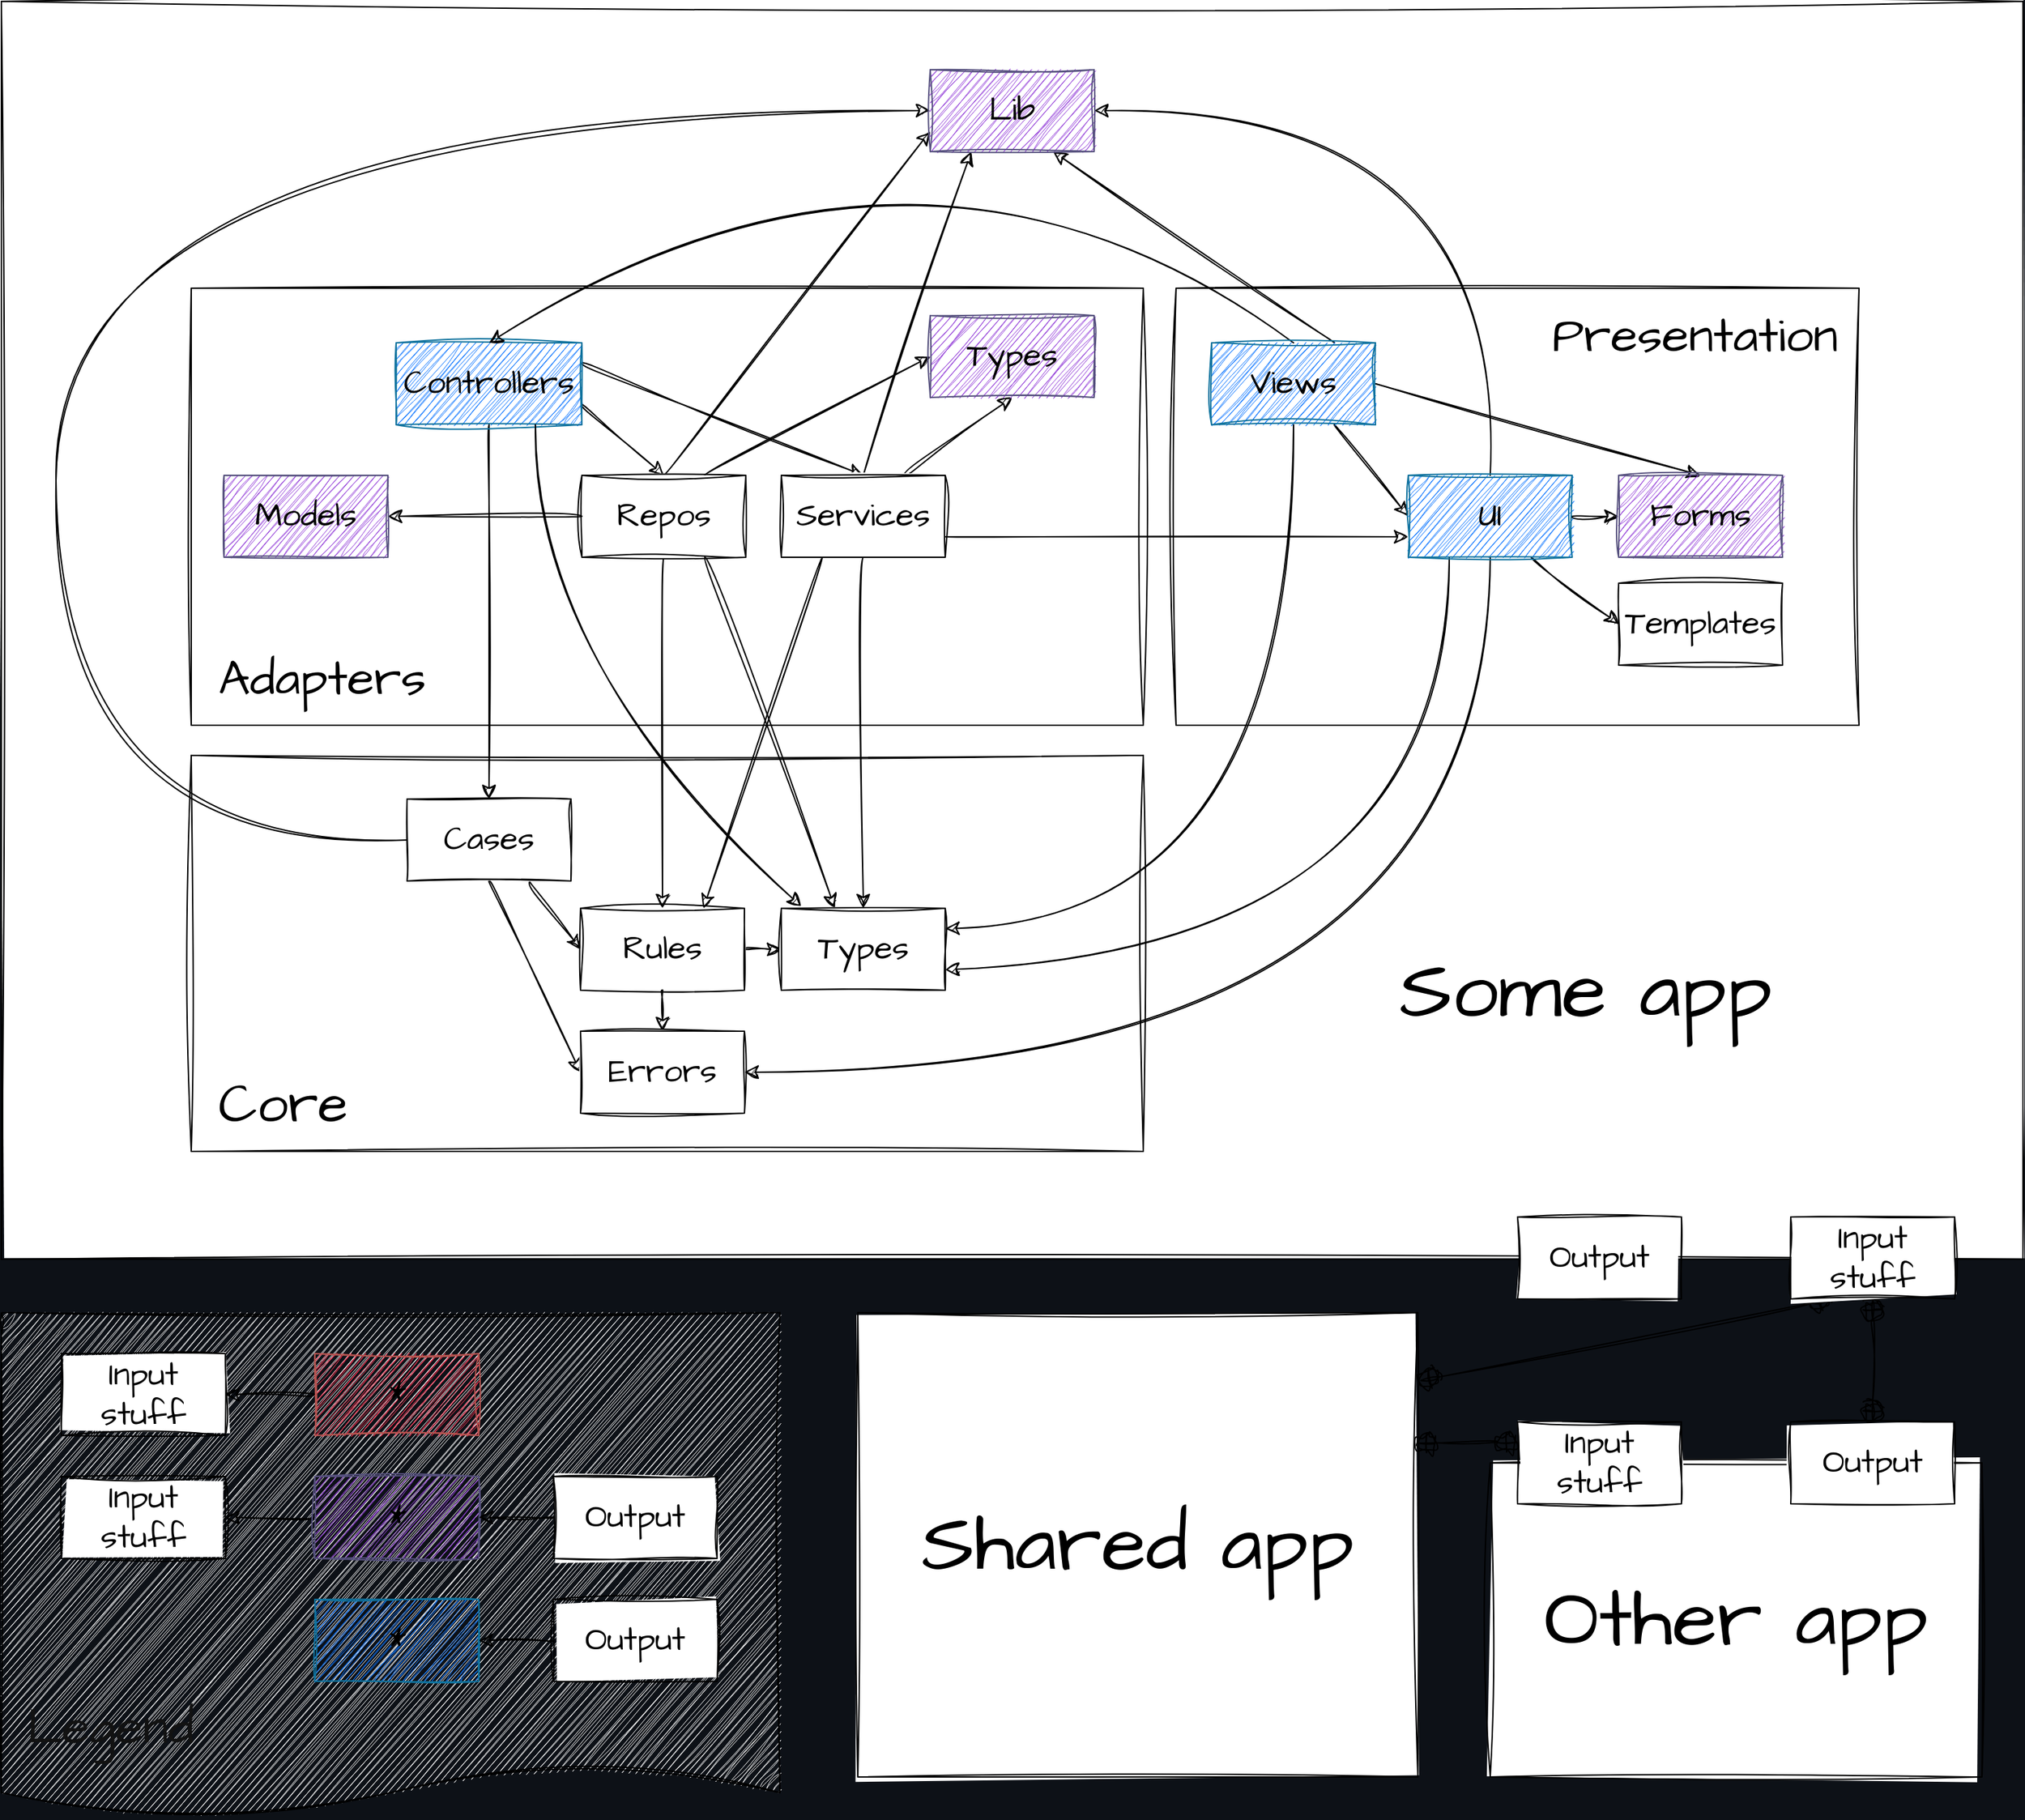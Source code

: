 <mxfile version="23.1.6" type="device">
  <diagram name="Страница — 1" id="mVnU4jTq70OQOzZevwu1">
    <mxGraphModel dx="3011" dy="1306" grid="1" gridSize="10" guides="1" tooltips="1" connect="1" arrows="1" fold="1" page="1" pageScale="1" pageWidth="827" pageHeight="1169" background="#0d1117" math="0" shadow="0">
      <root>
        <mxCell id="0" />
        <mxCell id="1" parent="0" />
        <mxCell id="TKcfGHtTZ0yKfoIuQ_Uf-179" value="" style="rounded=0;whiteSpace=wrap;html=1;hachureGap=4;sketch=1;curveFitting=1;jiggle=2;" parent="1" vertex="1">
          <mxGeometry x="-160" y="1120" width="1480" height="921" as="geometry" />
        </mxCell>
        <mxCell id="TKcfGHtTZ0yKfoIuQ_Uf-108" value="" style="rounded=0;whiteSpace=wrap;html=1;hachureGap=4;sketch=1;curveFitting=1;jiggle=2;" parent="1" vertex="1">
          <mxGeometry x="700" y="1330" width="500" height="320" as="geometry" />
        </mxCell>
        <mxCell id="TKcfGHtTZ0yKfoIuQ_Uf-106" value="" style="rounded=0;whiteSpace=wrap;html=1;hachureGap=4;sketch=1;curveFitting=1;jiggle=2;" parent="1" vertex="1">
          <mxGeometry x="-21" y="1330" width="697" height="320" as="geometry" />
        </mxCell>
        <mxCell id="TKcfGHtTZ0yKfoIuQ_Uf-49" value="" style="rounded=0;whiteSpace=wrap;html=1;hachureGap=4;sketch=1;curveFitting=1;jiggle=2;" parent="1" vertex="1">
          <mxGeometry x="-21" y="1672" width="697" height="290" as="geometry" />
        </mxCell>
        <mxCell id="TKcfGHtTZ0yKfoIuQ_Uf-29" style="edgeStyle=none;curved=1;rounded=0;hachureGap=4;orthogonalLoop=1;jettySize=auto;html=1;exitX=0.5;exitY=1;exitDx=0;exitDy=0;entryX=0.5;entryY=0;entryDx=0;entryDy=0;fontSize=12;startSize=8;endSize=8;sketch=1;curveFitting=1;jiggle=2;" parent="1" source="UX74rwGG2f7QxYB9D0yo-84" target="TKcfGHtTZ0yKfoIuQ_Uf-8" edge="1">
          <mxGeometry relative="1" as="geometry" />
        </mxCell>
        <mxCell id="TKcfGHtTZ0yKfoIuQ_Uf-30" style="edgeStyle=none;curved=1;rounded=0;hachureGap=4;orthogonalLoop=1;jettySize=auto;html=1;exitX=1;exitY=0.5;exitDx=0;exitDy=0;entryX=0;entryY=0.5;entryDx=0;entryDy=0;fontSize=12;startSize=8;endSize=8;sketch=1;curveFitting=1;jiggle=2;" parent="1" source="UX74rwGG2f7QxYB9D0yo-84" target="TKcfGHtTZ0yKfoIuQ_Uf-7" edge="1">
          <mxGeometry relative="1" as="geometry" />
        </mxCell>
        <mxCell id="UX74rwGG2f7QxYB9D0yo-84" value="Rules" style="rounded=0;whiteSpace=wrap;html=1;hachureGap=4;fontFamily=Architects Daughter;fontSource=https%3A%2F%2Ffonts.googleapis.com%2Fcss%3Ffamily%3DArchitects%2BDaughter;fontSize=24;sketch=1;curveFitting=1;jiggle=2;" parent="1" vertex="1">
          <mxGeometry x="264" y="1784" width="120" height="60" as="geometry" />
        </mxCell>
        <mxCell id="TKcfGHtTZ0yKfoIuQ_Uf-31" style="edgeStyle=none;curved=1;rounded=0;hachureGap=4;orthogonalLoop=1;jettySize=auto;html=1;exitX=0.5;exitY=1;exitDx=0;exitDy=0;entryX=0;entryY=0.5;entryDx=0;entryDy=0;fontSize=12;startSize=8;endSize=8;sketch=1;curveFitting=1;jiggle=2;" parent="1" source="UX74rwGG2f7QxYB9D0yo-86" target="TKcfGHtTZ0yKfoIuQ_Uf-8" edge="1">
          <mxGeometry relative="1" as="geometry" />
        </mxCell>
        <mxCell id="TKcfGHtTZ0yKfoIuQ_Uf-33" style="edgeStyle=none;curved=1;rounded=0;hachureGap=4;orthogonalLoop=1;jettySize=auto;html=1;exitX=0.75;exitY=1;exitDx=0;exitDy=0;entryX=0;entryY=0.5;entryDx=0;entryDy=0;fontSize=12;startSize=8;endSize=8;sketch=1;curveFitting=1;jiggle=2;" parent="1" source="UX74rwGG2f7QxYB9D0yo-86" target="UX74rwGG2f7QxYB9D0yo-84" edge="1">
          <mxGeometry relative="1" as="geometry" />
        </mxCell>
        <mxCell id="UX74rwGG2f7QxYB9D0yo-86" value="Cases" style="rounded=0;whiteSpace=wrap;html=1;hachureGap=4;fontFamily=Architects Daughter;fontSource=https%3A%2F%2Ffonts.googleapis.com%2Fcss%3Ffamily%3DArchitects%2BDaughter;fontSize=24;sketch=1;curveFitting=1;jiggle=2;" parent="1" vertex="1">
          <mxGeometry x="137" y="1704" width="120" height="60" as="geometry" />
        </mxCell>
        <mxCell id="TKcfGHtTZ0yKfoIuQ_Uf-40" style="edgeStyle=none;curved=1;rounded=0;hachureGap=4;orthogonalLoop=1;jettySize=auto;html=1;exitX=1;exitY=0.75;exitDx=0;exitDy=0;entryX=0.5;entryY=0;entryDx=0;entryDy=0;fontSize=12;startSize=8;endSize=8;sketch=1;curveFitting=1;jiggle=2;" parent="1" source="_jhVTj18RMerrXNWrsl8-9" target="TKcfGHtTZ0yKfoIuQ_Uf-2" edge="1">
          <mxGeometry relative="1" as="geometry" />
        </mxCell>
        <mxCell id="TKcfGHtTZ0yKfoIuQ_Uf-41" style="edgeStyle=none;curved=1;rounded=0;hachureGap=4;orthogonalLoop=1;jettySize=auto;html=1;exitX=1;exitY=0.25;exitDx=0;exitDy=0;entryX=0.5;entryY=0;entryDx=0;entryDy=0;fontSize=12;startSize=8;endSize=8;sketch=1;curveFitting=1;jiggle=2;" parent="1" source="_jhVTj18RMerrXNWrsl8-9" target="hDsHlZ-aKoO3E3blfvCy-31" edge="1">
          <mxGeometry relative="1" as="geometry" />
        </mxCell>
        <mxCell id="TKcfGHtTZ0yKfoIuQ_Uf-51" style="edgeStyle=none;curved=1;rounded=0;hachureGap=4;orthogonalLoop=1;jettySize=auto;html=1;exitX=0.5;exitY=1;exitDx=0;exitDy=0;entryX=0.5;entryY=0;entryDx=0;entryDy=0;fontSize=12;startSize=8;endSize=8;sketch=1;curveFitting=1;jiggle=2;" parent="1" source="_jhVTj18RMerrXNWrsl8-9" target="UX74rwGG2f7QxYB9D0yo-86" edge="1">
          <mxGeometry relative="1" as="geometry" />
        </mxCell>
        <mxCell id="_jhVTj18RMerrXNWrsl8-9" value="Controllers" style="rounded=0;whiteSpace=wrap;html=1;hachureGap=4;fontFamily=Architects Daughter;fontSource=https%3A%2F%2Ffonts.googleapis.com%2Fcss%3Ffamily%3DArchitects%2BDaughter;fontSize=24;fillColor=#0D76FF;strokeColor=#10739e;sketch=1;curveFitting=1;jiggle=2;" parent="1" vertex="1">
          <mxGeometry x="129" y="1370" width="136" height="60" as="geometry" />
        </mxCell>
        <mxCell id="TKcfGHtTZ0yKfoIuQ_Uf-53" style="edgeStyle=none;curved=1;rounded=0;hachureGap=4;orthogonalLoop=1;jettySize=auto;html=1;exitX=0.5;exitY=1;exitDx=0;exitDy=0;entryX=0.5;entryY=0;entryDx=0;entryDy=0;fontSize=12;startSize=8;endSize=8;sketch=1;curveFitting=1;jiggle=2;" parent="1" source="hDsHlZ-aKoO3E3blfvCy-31" target="TKcfGHtTZ0yKfoIuQ_Uf-7" edge="1">
          <mxGeometry relative="1" as="geometry" />
        </mxCell>
        <mxCell id="TKcfGHtTZ0yKfoIuQ_Uf-55" style="edgeStyle=none;curved=1;rounded=0;hachureGap=4;orthogonalLoop=1;jettySize=auto;html=1;exitX=0.25;exitY=1;exitDx=0;exitDy=0;entryX=0.75;entryY=0;entryDx=0;entryDy=0;fontSize=12;startSize=8;endSize=8;sketch=1;curveFitting=1;jiggle=2;" parent="1" source="hDsHlZ-aKoO3E3blfvCy-31" target="UX74rwGG2f7QxYB9D0yo-84" edge="1">
          <mxGeometry relative="1" as="geometry" />
        </mxCell>
        <mxCell id="TKcfGHtTZ0yKfoIuQ_Uf-114" style="edgeStyle=none;curved=1;rounded=0;hachureGap=4;orthogonalLoop=1;jettySize=auto;html=1;exitX=0.75;exitY=0;exitDx=0;exitDy=0;entryX=0.5;entryY=1;entryDx=0;entryDy=0;fontSize=12;startSize=8;endSize=8;sketch=1;curveFitting=1;jiggle=2;" parent="1" source="hDsHlZ-aKoO3E3blfvCy-31" target="TKcfGHtTZ0yKfoIuQ_Uf-113" edge="1">
          <mxGeometry relative="1" as="geometry" />
        </mxCell>
        <mxCell id="TKcfGHtTZ0yKfoIuQ_Uf-125" style="edgeStyle=none;curved=1;rounded=0;hachureGap=4;orthogonalLoop=1;jettySize=auto;html=1;exitX=1;exitY=0.75;exitDx=0;exitDy=0;entryX=0;entryY=0.75;entryDx=0;entryDy=0;fontSize=12;startSize=8;endSize=8;sketch=1;curveFitting=1;jiggle=2;" parent="1" source="hDsHlZ-aKoO3E3blfvCy-31" target="TKcfGHtTZ0yKfoIuQ_Uf-71" edge="1">
          <mxGeometry relative="1" as="geometry" />
        </mxCell>
        <mxCell id="TKcfGHtTZ0yKfoIuQ_Uf-146" style="edgeStyle=none;curved=1;rounded=0;hachureGap=4;orthogonalLoop=1;jettySize=auto;html=1;exitX=0.5;exitY=0;exitDx=0;exitDy=0;entryX=0.25;entryY=1;entryDx=0;entryDy=0;fontSize=12;startSize=8;endSize=8;sketch=1;curveFitting=1;jiggle=2;" parent="1" source="hDsHlZ-aKoO3E3blfvCy-31" target="TKcfGHtTZ0yKfoIuQ_Uf-134" edge="1">
          <mxGeometry relative="1" as="geometry" />
        </mxCell>
        <mxCell id="hDsHlZ-aKoO3E3blfvCy-31" value="Services" style="rounded=0;whiteSpace=wrap;html=1;hachureGap=4;fontFamily=Architects Daughter;fontSource=https%3A%2F%2Ffonts.googleapis.com%2Fcss%3Ffamily%3DArchitects%2BDaughter;fontSize=24;sketch=1;curveFitting=1;jiggle=2;" parent="1" vertex="1">
          <mxGeometry x="411" y="1467" width="120" height="60" as="geometry" />
        </mxCell>
        <mxCell id="TKcfGHtTZ0yKfoIuQ_Uf-52" style="edgeStyle=none;curved=1;rounded=0;hachureGap=4;orthogonalLoop=1;jettySize=auto;html=1;exitX=0.5;exitY=1;exitDx=0;exitDy=0;entryX=0.5;entryY=0;entryDx=0;entryDy=0;fontSize=12;startSize=8;endSize=8;sketch=1;curveFitting=1;jiggle=2;" parent="1" source="TKcfGHtTZ0yKfoIuQ_Uf-2" target="UX74rwGG2f7QxYB9D0yo-84" edge="1">
          <mxGeometry relative="1" as="geometry" />
        </mxCell>
        <mxCell id="TKcfGHtTZ0yKfoIuQ_Uf-115" style="edgeStyle=none;curved=1;rounded=0;hachureGap=4;orthogonalLoop=1;jettySize=auto;html=1;exitX=0.75;exitY=0;exitDx=0;exitDy=0;entryX=0;entryY=0.5;entryDx=0;entryDy=0;fontSize=12;startSize=8;endSize=8;sketch=1;curveFitting=1;jiggle=2;" parent="1" source="TKcfGHtTZ0yKfoIuQ_Uf-2" target="TKcfGHtTZ0yKfoIuQ_Uf-113" edge="1">
          <mxGeometry relative="1" as="geometry" />
        </mxCell>
        <mxCell id="TKcfGHtTZ0yKfoIuQ_Uf-124" style="edgeStyle=none;curved=1;rounded=0;hachureGap=4;orthogonalLoop=1;jettySize=auto;html=1;exitX=0;exitY=0.5;exitDx=0;exitDy=0;entryX=1;entryY=0.5;entryDx=0;entryDy=0;fontSize=12;startSize=8;endSize=8;sketch=1;curveFitting=1;jiggle=2;" parent="1" source="TKcfGHtTZ0yKfoIuQ_Uf-2" target="TKcfGHtTZ0yKfoIuQ_Uf-90" edge="1">
          <mxGeometry relative="1" as="geometry" />
        </mxCell>
        <mxCell id="TKcfGHtTZ0yKfoIuQ_Uf-139" style="edgeStyle=none;curved=1;rounded=0;hachureGap=4;orthogonalLoop=1;jettySize=auto;html=1;exitX=0.5;exitY=0;exitDx=0;exitDy=0;entryX=0;entryY=0.75;entryDx=0;entryDy=0;fontSize=12;startSize=8;endSize=8;sketch=1;curveFitting=1;jiggle=2;" parent="1" source="TKcfGHtTZ0yKfoIuQ_Uf-2" target="TKcfGHtTZ0yKfoIuQ_Uf-134" edge="1">
          <mxGeometry relative="1" as="geometry" />
        </mxCell>
        <mxCell id="TKcfGHtTZ0yKfoIuQ_Uf-2" value="Repos" style="rounded=0;whiteSpace=wrap;html=1;hachureGap=4;fontFamily=Architects Daughter;fontSource=https%3A%2F%2Ffonts.googleapis.com%2Fcss%3Ffamily%3DArchitects%2BDaughter;fontSize=24;sketch=1;curveFitting=1;jiggle=2;" parent="1" vertex="1">
          <mxGeometry x="265" y="1467" width="120" height="60" as="geometry" />
        </mxCell>
        <mxCell id="TKcfGHtTZ0yKfoIuQ_Uf-7" value="Types" style="rounded=0;whiteSpace=wrap;html=1;hachureGap=4;fontFamily=Architects Daughter;fontSource=https%3A%2F%2Ffonts.googleapis.com%2Fcss%3Ffamily%3DArchitects%2BDaughter;fontSize=24;sketch=1;curveFitting=1;jiggle=2;" parent="1" vertex="1">
          <mxGeometry x="411" y="1784" width="120" height="60" as="geometry" />
        </mxCell>
        <mxCell id="TKcfGHtTZ0yKfoIuQ_Uf-8" value="Errors" style="rounded=0;whiteSpace=wrap;html=1;hachureGap=4;fontFamily=Architects Daughter;fontSource=https%3A%2F%2Ffonts.googleapis.com%2Fcss%3Ffamily%3DArchitects%2BDaughter;fontSize=24;sketch=1;curveFitting=1;jiggle=2;" parent="1" vertex="1">
          <mxGeometry x="264" y="1874" width="120" height="60" as="geometry" />
        </mxCell>
        <mxCell id="TKcfGHtTZ0yKfoIuQ_Uf-50" value="Core" style="text;html=1;align=left;verticalAlign=middle;whiteSpace=wrap;rounded=0;fontSize=40;fontFamily=Architects Daughter;fontSource=https%3A%2F%2Ffonts.googleapis.com%2Fcss%3Ffamily%3DArchitects%2BDaughter;sketch=1;curveFitting=1;jiggle=2;" parent="1" vertex="1">
          <mxGeometry x="-3.5" y="1913" width="60" height="30" as="geometry" />
        </mxCell>
        <mxCell id="TKcfGHtTZ0yKfoIuQ_Uf-54" style="edgeStyle=none;curved=1;rounded=0;hachureGap=4;orthogonalLoop=1;jettySize=auto;html=1;exitX=0.75;exitY=1;exitDx=0;exitDy=0;entryX=0.327;entryY=-0.006;entryDx=0;entryDy=0;entryPerimeter=0;fontSize=12;startSize=8;endSize=8;sketch=1;curveFitting=1;jiggle=2;" parent="1" source="TKcfGHtTZ0yKfoIuQ_Uf-2" target="TKcfGHtTZ0yKfoIuQ_Uf-7" edge="1">
          <mxGeometry relative="1" as="geometry" />
        </mxCell>
        <mxCell id="TKcfGHtTZ0yKfoIuQ_Uf-59" style="edgeStyle=none;curved=1;rounded=0;hachureGap=4;orthogonalLoop=1;jettySize=auto;html=1;exitX=0.75;exitY=1;exitDx=0;exitDy=0;entryX=0.122;entryY=-0.025;entryDx=0;entryDy=0;entryPerimeter=0;fontSize=12;startSize=8;endSize=8;sketch=1;curveFitting=1;jiggle=2;" parent="1" source="_jhVTj18RMerrXNWrsl8-9" target="TKcfGHtTZ0yKfoIuQ_Uf-7" edge="1">
          <mxGeometry relative="1" as="geometry">
            <Array as="points">
              <mxPoint x="231" y="1610" />
            </Array>
          </mxGeometry>
        </mxCell>
        <mxCell id="TKcfGHtTZ0yKfoIuQ_Uf-76" style="edgeStyle=none;curved=1;rounded=0;hachureGap=4;orthogonalLoop=1;jettySize=auto;html=1;exitX=0.75;exitY=1;exitDx=0;exitDy=0;entryX=0;entryY=0.5;entryDx=0;entryDy=0;fontSize=12;startSize=8;endSize=8;sketch=1;curveFitting=1;jiggle=2;" parent="1" source="TKcfGHtTZ0yKfoIuQ_Uf-62" target="TKcfGHtTZ0yKfoIuQ_Uf-71" edge="1">
          <mxGeometry relative="1" as="geometry" />
        </mxCell>
        <mxCell id="TKcfGHtTZ0yKfoIuQ_Uf-77" style="edgeStyle=none;curved=1;rounded=0;hachureGap=4;orthogonalLoop=1;jettySize=auto;html=1;exitX=1;exitY=0.5;exitDx=0;exitDy=0;entryX=0.5;entryY=0;entryDx=0;entryDy=0;fontSize=12;startSize=8;endSize=8;sketch=1;curveFitting=1;jiggle=2;" parent="1" source="TKcfGHtTZ0yKfoIuQ_Uf-62" target="TKcfGHtTZ0yKfoIuQ_Uf-73" edge="1">
          <mxGeometry relative="1" as="geometry" />
        </mxCell>
        <mxCell id="TKcfGHtTZ0yKfoIuQ_Uf-83" style="edgeStyle=none;curved=1;rounded=0;hachureGap=4;orthogonalLoop=1;jettySize=auto;html=1;exitX=0.5;exitY=0;exitDx=0;exitDy=0;entryX=0.5;entryY=0;entryDx=0;entryDy=0;fontSize=12;startSize=8;endSize=8;sketch=1;curveFitting=1;jiggle=2;" parent="1" source="TKcfGHtTZ0yKfoIuQ_Uf-62" target="_jhVTj18RMerrXNWrsl8-9" edge="1">
          <mxGeometry relative="1" as="geometry">
            <Array as="points">
              <mxPoint x="520" y="1170" />
            </Array>
          </mxGeometry>
        </mxCell>
        <mxCell id="TKcfGHtTZ0yKfoIuQ_Uf-110" style="edgeStyle=none;curved=1;rounded=0;hachureGap=4;orthogonalLoop=1;jettySize=auto;html=1;exitX=0.5;exitY=1;exitDx=0;exitDy=0;entryX=1;entryY=0.25;entryDx=0;entryDy=0;fontSize=12;startSize=8;endSize=8;sketch=1;curveFitting=1;jiggle=2;" parent="1" source="TKcfGHtTZ0yKfoIuQ_Uf-62" target="TKcfGHtTZ0yKfoIuQ_Uf-7" edge="1">
          <mxGeometry relative="1" as="geometry">
            <Array as="points">
              <mxPoint x="786" y="1790" />
            </Array>
          </mxGeometry>
        </mxCell>
        <mxCell id="TKcfGHtTZ0yKfoIuQ_Uf-137" style="edgeStyle=none;curved=1;rounded=0;hachureGap=4;orthogonalLoop=1;jettySize=auto;html=1;exitX=0.75;exitY=0;exitDx=0;exitDy=0;entryX=0.75;entryY=1;entryDx=0;entryDy=0;fontSize=12;startSize=8;endSize=8;sketch=1;curveFitting=1;jiggle=2;" parent="1" source="TKcfGHtTZ0yKfoIuQ_Uf-62" target="TKcfGHtTZ0yKfoIuQ_Uf-134" edge="1">
          <mxGeometry relative="1" as="geometry" />
        </mxCell>
        <mxCell id="TKcfGHtTZ0yKfoIuQ_Uf-62" value="Views" style="rounded=0;whiteSpace=wrap;html=1;hachureGap=4;fontFamily=Architects Daughter;fontSource=https%3A%2F%2Ffonts.googleapis.com%2Fcss%3Ffamily%3DArchitects%2BDaughter;fontSize=24;fillColor=#0D76FF;strokeColor=#10739e;sketch=1;curveFitting=1;jiggle=2;" parent="1" vertex="1">
          <mxGeometry x="726" y="1370" width="120" height="60" as="geometry" />
        </mxCell>
        <mxCell id="TKcfGHtTZ0yKfoIuQ_Uf-138" style="edgeStyle=none;curved=1;rounded=0;hachureGap=4;orthogonalLoop=1;jettySize=auto;html=1;exitX=0;exitY=0.5;exitDx=0;exitDy=0;entryX=0;entryY=0.5;entryDx=0;entryDy=0;fontSize=12;startSize=8;endSize=8;sketch=1;curveFitting=1;jiggle=2;" parent="1" source="UX74rwGG2f7QxYB9D0yo-86" target="TKcfGHtTZ0yKfoIuQ_Uf-134" edge="1">
          <mxGeometry relative="1" as="geometry">
            <Array as="points">
              <mxPoint x="-120" y="1742" />
              <mxPoint x="-120" y="1200" />
            </Array>
            <mxPoint x="3" y="1822.0" as="sourcePoint" />
          </mxGeometry>
        </mxCell>
        <mxCell id="TKcfGHtTZ0yKfoIuQ_Uf-70" value="Adapters" style="text;html=1;align=left;verticalAlign=middle;whiteSpace=wrap;rounded=0;fontSize=36;fontFamily=Architects Daughter;fontSource=https%3A%2F%2Ffonts.googleapis.com%2Fcss%3Ffamily%3DArchitects%2BDaughter;sketch=1;curveFitting=1;jiggle=2;" parent="1" vertex="1">
          <mxGeometry x="-3.5" y="1601" width="60" height="30" as="geometry" />
        </mxCell>
        <mxCell id="TKcfGHtTZ0yKfoIuQ_Uf-84" style="edgeStyle=none;curved=1;rounded=0;hachureGap=4;orthogonalLoop=1;jettySize=auto;html=1;exitX=1;exitY=0.5;exitDx=0;exitDy=0;entryX=0;entryY=0.5;entryDx=0;entryDy=0;fontSize=12;startSize=8;endSize=8;sketch=1;curveFitting=1;jiggle=2;" parent="1" source="TKcfGHtTZ0yKfoIuQ_Uf-71" target="TKcfGHtTZ0yKfoIuQ_Uf-73" edge="1">
          <mxGeometry relative="1" as="geometry" />
        </mxCell>
        <mxCell id="TKcfGHtTZ0yKfoIuQ_Uf-85" style="edgeStyle=none;curved=1;rounded=0;hachureGap=4;orthogonalLoop=1;jettySize=auto;html=1;exitX=0.5;exitY=1;exitDx=0;exitDy=0;entryX=1;entryY=0.5;entryDx=0;entryDy=0;fontSize=12;startSize=8;endSize=8;sketch=1;curveFitting=1;jiggle=2;" parent="1" source="TKcfGHtTZ0yKfoIuQ_Uf-71" target="TKcfGHtTZ0yKfoIuQ_Uf-8" edge="1">
          <mxGeometry relative="1" as="geometry">
            <Array as="points">
              <mxPoint x="930" y="1900" />
            </Array>
          </mxGeometry>
        </mxCell>
        <mxCell id="TKcfGHtTZ0yKfoIuQ_Uf-118" style="edgeStyle=none;curved=1;rounded=0;hachureGap=4;orthogonalLoop=1;jettySize=auto;html=1;exitX=0.25;exitY=1;exitDx=0;exitDy=0;entryX=1;entryY=0.75;entryDx=0;entryDy=0;fontSize=12;startSize=8;endSize=8;sketch=1;curveFitting=1;jiggle=2;" parent="1" source="TKcfGHtTZ0yKfoIuQ_Uf-71" target="TKcfGHtTZ0yKfoIuQ_Uf-7" edge="1">
          <mxGeometry relative="1" as="geometry">
            <Array as="points">
              <mxPoint x="900" y="1814" />
            </Array>
          </mxGeometry>
        </mxCell>
        <mxCell id="TKcfGHtTZ0yKfoIuQ_Uf-123" style="edgeStyle=none;curved=1;rounded=0;hachureGap=4;orthogonalLoop=1;jettySize=auto;html=1;exitX=0.75;exitY=1;exitDx=0;exitDy=0;entryX=0;entryY=0.5;entryDx=0;entryDy=0;fontSize=12;startSize=8;endSize=8;sketch=1;curveFitting=1;jiggle=2;" parent="1" source="TKcfGHtTZ0yKfoIuQ_Uf-71" target="TKcfGHtTZ0yKfoIuQ_Uf-121" edge="1">
          <mxGeometry relative="1" as="geometry" />
        </mxCell>
        <mxCell id="TKcfGHtTZ0yKfoIuQ_Uf-136" style="edgeStyle=none;curved=1;rounded=0;hachureGap=4;orthogonalLoop=1;jettySize=auto;html=1;exitX=0.5;exitY=0;exitDx=0;exitDy=0;entryX=1;entryY=0.5;entryDx=0;entryDy=0;fontSize=12;startSize=8;endSize=8;sketch=1;curveFitting=1;jiggle=2;" parent="1" source="TKcfGHtTZ0yKfoIuQ_Uf-71" target="TKcfGHtTZ0yKfoIuQ_Uf-134" edge="1">
          <mxGeometry relative="1" as="geometry">
            <Array as="points">
              <mxPoint x="940" y="1200" />
            </Array>
          </mxGeometry>
        </mxCell>
        <mxCell id="TKcfGHtTZ0yKfoIuQ_Uf-71" value="UI" style="rounded=0;whiteSpace=wrap;html=1;hachureGap=4;fontFamily=Architects Daughter;fontSource=https%3A%2F%2Ffonts.googleapis.com%2Fcss%3Ffamily%3DArchitects%2BDaughter;fontSize=24;fillColor=#0D76FF;strokeColor=#10739e;sketch=1;curveFitting=1;jiggle=2;" parent="1" vertex="1">
          <mxGeometry x="870" y="1467" width="120" height="60" as="geometry" />
        </mxCell>
        <mxCell id="TKcfGHtTZ0yKfoIuQ_Uf-73" value="Forms" style="rounded=0;whiteSpace=wrap;html=1;hachureGap=4;fontFamily=Architects Daughter;fontSource=https%3A%2F%2Ffonts.googleapis.com%2Fcss%3Ffamily%3DArchitects%2BDaughter;fontSize=24;fillColor=#943FD9;strokeColor=#56517e;sketch=1;curveFitting=1;jiggle=2;" parent="1" vertex="1">
          <mxGeometry x="1024" y="1467" width="120" height="60" as="geometry" />
        </mxCell>
        <mxCell id="TKcfGHtTZ0yKfoIuQ_Uf-90" value="Models" style="rounded=0;whiteSpace=wrap;html=1;hachureGap=4;fontFamily=Architects Daughter;fontSource=https%3A%2F%2Ffonts.googleapis.com%2Fcss%3Ffamily%3DArchitects%2BDaughter;fontSize=24;glass=0;fillColor=#943FD9;strokeColor=#56517e;sketch=1;curveFitting=1;jiggle=2;" parent="1" vertex="1">
          <mxGeometry x="3" y="1467" width="120" height="60" as="geometry" />
        </mxCell>
        <mxCell id="TKcfGHtTZ0yKfoIuQ_Uf-111" value="Presentation" style="text;html=1;align=center;verticalAlign=middle;whiteSpace=wrap;rounded=0;fontSize=36;fontFamily=Architects Daughter;fontSource=https%3A%2F%2Ffonts.googleapis.com%2Fcss%3Ffamily%3DArchitects%2BDaughter;sketch=1;curveFitting=1;jiggle=2;" parent="1" vertex="1">
          <mxGeometry x="1050" y="1350" width="60" height="30" as="geometry" />
        </mxCell>
        <mxCell id="TKcfGHtTZ0yKfoIuQ_Uf-113" value="Types" style="rounded=0;whiteSpace=wrap;html=1;hachureGap=4;fontFamily=Architects Daughter;fontSource=https%3A%2F%2Ffonts.googleapis.com%2Fcss%3Ffamily%3DArchitects%2BDaughter;fontSize=24;fillColor=#943FD9;strokeColor=#56517e;sketch=1;curveFitting=1;jiggle=2;" parent="1" vertex="1">
          <mxGeometry x="520" y="1350" width="120" height="60" as="geometry" />
        </mxCell>
        <mxCell id="TKcfGHtTZ0yKfoIuQ_Uf-121" value="Templates" style="rounded=0;whiteSpace=wrap;html=1;hachureGap=4;fontFamily=Architects Daughter;fontSource=https%3A%2F%2Ffonts.googleapis.com%2Fcss%3Ffamily%3DArchitects%2BDaughter;fontSize=24;sketch=1;curveFitting=1;jiggle=2;" parent="1" vertex="1">
          <mxGeometry x="1024" y="1546" width="120" height="60" as="geometry" />
        </mxCell>
        <mxCell id="TKcfGHtTZ0yKfoIuQ_Uf-134" value="Lib" style="rounded=0;whiteSpace=wrap;html=1;hachureGap=4;fontFamily=Architects Daughter;fontSource=https%3A%2F%2Ffonts.googleapis.com%2Fcss%3Ffamily%3DArchitects%2BDaughter;fontSize=24;fillColor=#943FD9;strokeColor=#56517e;sketch=1;curveFitting=1;jiggle=2;" parent="1" vertex="1">
          <mxGeometry x="520" y="1170" width="120" height="60" as="geometry" />
        </mxCell>
        <mxCell id="TKcfGHtTZ0yKfoIuQ_Uf-221" style="edgeStyle=none;curved=1;rounded=0;hachureGap=4;orthogonalLoop=1;jettySize=auto;html=1;exitX=0.5;exitY=1;exitDx=0;exitDy=0;entryX=0.5;entryY=0;entryDx=0;entryDy=0;fontSize=12;startSize=6;endSize=6;endArrow=circlePlus;endFill=0;startArrow=circlePlus;startFill=0;sketch=1;curveFitting=1;jiggle=2;" parent="1" source="TKcfGHtTZ0yKfoIuQ_Uf-211" target="TKcfGHtTZ0yKfoIuQ_Uf-215" edge="1">
          <mxGeometry relative="1" as="geometry" />
        </mxCell>
        <mxCell id="TKcfGHtTZ0yKfoIuQ_Uf-226" style="edgeStyle=none;curved=1;rounded=0;hachureGap=4;orthogonalLoop=1;jettySize=auto;html=1;exitX=0.25;exitY=1;exitDx=0;exitDy=0;fontSize=12;endArrow=circlePlus;endFill=0;entryX=1.003;entryY=0.147;entryDx=0;entryDy=0;entryPerimeter=0;startArrow=circlePlus;startFill=0;sketch=1;curveFitting=1;jiggle=2;" parent="1" source="TKcfGHtTZ0yKfoIuQ_Uf-211" target="TKcfGHtTZ0yKfoIuQ_Uf-213" edge="1">
          <mxGeometry relative="1" as="geometry">
            <mxPoint x="880" y="2170" as="targetPoint" />
          </mxGeometry>
        </mxCell>
        <mxCell id="TKcfGHtTZ0yKfoIuQ_Uf-211" value="Input stuff" style="rounded=0;whiteSpace=wrap;html=1;hachureGap=4;fontFamily=Architects Daughter;fontSource=https%3A%2F%2Ffonts.googleapis.com%2Fcss%3Ffamily%3DArchitects%2BDaughter;fontSize=24;sketch=1;curveFitting=1;jiggle=2;" parent="1" vertex="1">
          <mxGeometry x="1150" y="2010" width="120" height="60" as="geometry" />
        </mxCell>
        <mxCell id="TKcfGHtTZ0yKfoIuQ_Uf-212" value="Output" style="rounded=0;whiteSpace=wrap;html=1;hachureGap=4;fontFamily=Architects Daughter;fontSource=https%3A%2F%2Ffonts.googleapis.com%2Fcss%3Ffamily%3DArchitects%2BDaughter;fontSize=24;sketch=1;curveFitting=1;jiggle=2;" parent="1" vertex="1">
          <mxGeometry x="950" y="2010" width="120" height="60" as="geometry" />
        </mxCell>
        <mxCell id="TKcfGHtTZ0yKfoIuQ_Uf-213" value="Shared app" style="rounded=0;whiteSpace=wrap;html=1;hachureGap=4;fontSize=60;fontFamily=Architects Daughter;fontSource=https%3A%2F%2Ffonts.googleapis.com%2Fcss%3Ffamily%3DArchitects%2BDaughter;sketch=1;curveFitting=1;jiggle=2;" parent="1" vertex="1">
          <mxGeometry x="467" y="2080" width="410" height="340" as="geometry" />
        </mxCell>
        <mxCell id="TKcfGHtTZ0yKfoIuQ_Uf-214" value="&lt;font style=&quot;font-size: 60px;&quot;&gt;Other app&lt;/font&gt;" style="rounded=0;whiteSpace=wrap;html=1;hachureGap=4;fontFamily=Architects Daughter;fontSource=https%3A%2F%2Ffonts.googleapis.com%2Fcss%3Ffamily%3DArchitects%2BDaughter;fontSize=60;sketch=1;curveFitting=1;jiggle=2;" parent="1" vertex="1">
          <mxGeometry x="930" y="2190" width="360" height="230" as="geometry" />
        </mxCell>
        <mxCell id="TKcfGHtTZ0yKfoIuQ_Uf-215" value="Output" style="rounded=0;whiteSpace=wrap;html=1;hachureGap=4;fontFamily=Architects Daughter;fontSource=https%3A%2F%2Ffonts.googleapis.com%2Fcss%3Ffamily%3DArchitects%2BDaughter;fontSize=24;sketch=1;curveFitting=1;jiggle=2;" parent="1" vertex="1">
          <mxGeometry x="1150" y="2160" width="120" height="60" as="geometry" />
        </mxCell>
        <mxCell id="TKcfGHtTZ0yKfoIuQ_Uf-216" value="Input stuff" style="rounded=0;whiteSpace=wrap;html=1;hachureGap=4;fontFamily=Architects Daughter;fontSource=https%3A%2F%2Ffonts.googleapis.com%2Fcss%3Ffamily%3DArchitects%2BDaughter;fontSize=24;sketch=1;curveFitting=1;jiggle=2;" parent="1" vertex="1">
          <mxGeometry x="950" y="2160" width="120" height="60" as="geometry" />
        </mxCell>
        <mxCell id="TKcfGHtTZ0yKfoIuQ_Uf-223" style="edgeStyle=none;curved=1;rounded=0;hachureGap=4;orthogonalLoop=1;jettySize=auto;html=1;exitX=0;exitY=0.25;exitDx=0;exitDy=0;entryX=0.996;entryY=0.281;entryDx=0;entryDy=0;entryPerimeter=0;fontSize=12;startSize=6;endSize=6;endArrow=circlePlus;endFill=0;startArrow=circlePlus;startFill=0;sketch=1;curveFitting=1;jiggle=2;" parent="1" source="TKcfGHtTZ0yKfoIuQ_Uf-216" target="TKcfGHtTZ0yKfoIuQ_Uf-213" edge="1">
          <mxGeometry relative="1" as="geometry" />
        </mxCell>
        <mxCell id="TKcfGHtTZ0yKfoIuQ_Uf-227" value="Some app" style="text;html=1;align=center;verticalAlign=middle;whiteSpace=wrap;rounded=0;fontSize=60;fontFamily=Architects Daughter;fontSource=https%3A%2F%2Ffonts.googleapis.com%2Fcss%3Ffamily%3DArchitects%2BDaughter;sketch=1;curveFitting=1;jiggle=2;" parent="1" vertex="1">
          <mxGeometry x="810" y="1830" width="380" height="30" as="geometry" />
        </mxCell>
        <mxCell id="TKcfGHtTZ0yKfoIuQ_Uf-176" value="" style="shape=document;whiteSpace=wrap;html=1;boundedLbl=1;hachureGap=4;size=0.1;fillColor=#F7F7F7;container=0;rounded=0;sketch=1;curveFitting=1;jiggle=2;" parent="1" vertex="1">
          <mxGeometry x="-160" y="2080" width="570" height="370" as="geometry" />
        </mxCell>
        <mxCell id="TKcfGHtTZ0yKfoIuQ_Uf-160" value="Output" style="rounded=0;whiteSpace=wrap;html=1;hachureGap=4;fontFamily=Architects Daughter;fontSource=https%3A%2F%2Ffonts.googleapis.com%2Fcss%3Ffamily%3DArchitects%2BDaughter;fontSize=24;container=0;sketch=1;curveFitting=1;jiggle=2;" parent="1" vertex="1">
          <mxGeometry x="244" y="2290" width="120" height="60" as="geometry" />
        </mxCell>
        <mxCell id="TKcfGHtTZ0yKfoIuQ_Uf-161" value="*" style="rounded=0;whiteSpace=wrap;html=1;hachureGap=4;fontFamily=Architects Daughter;fontSource=https%3A%2F%2Ffonts.googleapis.com%2Fcss%3Ffamily%3DArchitects%2BDaughter;fontSize=24;fillColor=#0D76FF;strokeColor=#10739e;container=0;sketch=1;curveFitting=1;jiggle=2;" parent="1" vertex="1">
          <mxGeometry x="69.5" y="2290" width="120" height="60" as="geometry" />
        </mxCell>
        <mxCell id="TKcfGHtTZ0yKfoIuQ_Uf-175" style="edgeStyle=none;curved=1;rounded=0;hachureGap=4;orthogonalLoop=1;jettySize=auto;html=1;exitX=0;exitY=0.5;exitDx=0;exitDy=0;entryX=1;entryY=0.5;entryDx=0;entryDy=0;fontSize=12;startSize=8;endSize=8;sketch=1;curveFitting=1;jiggle=2;" parent="1" source="TKcfGHtTZ0yKfoIuQ_Uf-160" target="TKcfGHtTZ0yKfoIuQ_Uf-161" edge="1">
          <mxGeometry relative="1" as="geometry" />
        </mxCell>
        <mxCell id="TKcfGHtTZ0yKfoIuQ_Uf-165" value="Input stuff" style="rounded=0;whiteSpace=wrap;html=1;hachureGap=4;fontFamily=Architects Daughter;fontSource=https%3A%2F%2Ffonts.googleapis.com%2Fcss%3Ffamily%3DArchitects%2BDaughter;fontSize=24;container=0;sketch=1;curveFitting=1;jiggle=2;" parent="1" vertex="1">
          <mxGeometry x="-116" y="2110" width="120" height="60" as="geometry" />
        </mxCell>
        <mxCell id="TKcfGHtTZ0yKfoIuQ_Uf-168" style="edgeStyle=none;curved=1;rounded=0;hachureGap=4;orthogonalLoop=1;jettySize=auto;html=1;exitX=0;exitY=0.5;exitDx=0;exitDy=0;entryX=1;entryY=0.5;entryDx=0;entryDy=0;fontSize=12;startSize=8;endSize=8;sketch=1;curveFitting=1;jiggle=2;" parent="1" source="TKcfGHtTZ0yKfoIuQ_Uf-167" target="TKcfGHtTZ0yKfoIuQ_Uf-165" edge="1">
          <mxGeometry relative="1" as="geometry" />
        </mxCell>
        <mxCell id="TKcfGHtTZ0yKfoIuQ_Uf-167" value="*" style="rounded=0;whiteSpace=wrap;html=1;hachureGap=4;fontFamily=Architects Daughter;fontSource=https%3A%2F%2Ffonts.googleapis.com%2Fcss%3Ffamily%3DArchitects%2BDaughter;fontSize=24;fillColor=#ff3352;strokeColor=#b85450;container=0;sketch=1;curveFitting=1;jiggle=2;" parent="1" vertex="1">
          <mxGeometry x="69.5" y="2110" width="120" height="60" as="geometry" />
        </mxCell>
        <mxCell id="TKcfGHtTZ0yKfoIuQ_Uf-170" value="Output" style="rounded=0;whiteSpace=wrap;html=1;hachureGap=4;fontFamily=Architects Daughter;fontSource=https%3A%2F%2Ffonts.googleapis.com%2Fcss%3Ffamily%3DArchitects%2BDaughter;fontSize=24;container=0;sketch=1;curveFitting=1;jiggle=2;" parent="1" vertex="1">
          <mxGeometry x="244" y="2200" width="120" height="60" as="geometry" />
        </mxCell>
        <mxCell id="TKcfGHtTZ0yKfoIuQ_Uf-171" value="Input stuff" style="rounded=0;whiteSpace=wrap;html=1;hachureGap=4;fontFamily=Architects Daughter;fontSource=https%3A%2F%2Ffonts.googleapis.com%2Fcss%3Ffamily%3DArchitects%2BDaughter;fontSize=24;container=0;sketch=1;curveFitting=1;jiggle=2;" parent="1" vertex="1">
          <mxGeometry x="-116" y="2200" width="120" height="60" as="geometry" />
        </mxCell>
        <mxCell id="TKcfGHtTZ0yKfoIuQ_Uf-173" style="edgeStyle=none;curved=1;rounded=0;hachureGap=4;orthogonalLoop=1;jettySize=auto;html=1;exitX=0;exitY=0.5;exitDx=0;exitDy=0;entryX=1;entryY=0.5;entryDx=0;entryDy=0;fontSize=12;startSize=8;endSize=8;sketch=1;curveFitting=1;jiggle=2;" parent="1" source="TKcfGHtTZ0yKfoIuQ_Uf-172" target="TKcfGHtTZ0yKfoIuQ_Uf-171" edge="1">
          <mxGeometry relative="1" as="geometry" />
        </mxCell>
        <mxCell id="TKcfGHtTZ0yKfoIuQ_Uf-172" value="*" style="rounded=0;whiteSpace=wrap;html=1;hachureGap=4;fontFamily=Architects Daughter;fontSource=https%3A%2F%2Ffonts.googleapis.com%2Fcss%3Ffamily%3DArchitects%2BDaughter;fontSize=24;fillColor=#943fd9;strokeColor=#56517e;container=0;sketch=1;curveFitting=1;jiggle=2;" parent="1" vertex="1">
          <mxGeometry x="69.5" y="2200" width="120" height="60" as="geometry" />
        </mxCell>
        <mxCell id="TKcfGHtTZ0yKfoIuQ_Uf-174" style="edgeStyle=none;curved=1;rounded=0;hachureGap=4;orthogonalLoop=1;jettySize=auto;html=1;exitX=0;exitY=0.5;exitDx=0;exitDy=0;entryX=1;entryY=0.5;entryDx=0;entryDy=0;fontSize=12;startSize=8;endSize=8;sketch=1;curveFitting=1;jiggle=2;" parent="1" source="TKcfGHtTZ0yKfoIuQ_Uf-170" target="TKcfGHtTZ0yKfoIuQ_Uf-172" edge="1">
          <mxGeometry relative="1" as="geometry" />
        </mxCell>
        <mxCell id="TKcfGHtTZ0yKfoIuQ_Uf-177" value="Legend" style="text;html=1;align=center;verticalAlign=middle;whiteSpace=wrap;rounded=0;fontSize=37;horizontal=1;fontColor=#121212;container=0;fontFamily=Architects Daughter;fontSource=https%3A%2F%2Ffonts.googleapis.com%2Fcss%3Ffamily%3DArchitects%2BDaughter;sketch=1;curveFitting=1;jiggle=2;" parent="1" vertex="1">
          <mxGeometry x="-110" y="2370" width="60" height="30" as="geometry" />
        </mxCell>
      </root>
    </mxGraphModel>
  </diagram>
</mxfile>
